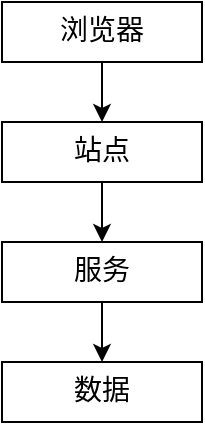 <mxfile version="12.9.9" type="device"><diagram id="KKcSwac7NrdnR_lcOQPy" name="分层架构"><mxGraphModel dx="1072" dy="792" grid="1" gridSize="10" guides="1" tooltips="1" connect="1" arrows="1" fold="1" page="1" pageScale="1" pageWidth="827" pageHeight="1169" math="0" shadow="0"><root><mxCell id="0"/><mxCell id="1" parent="0"/><mxCell id="QBF0fn7zEyiukWGiY8ti-6" style="edgeStyle=orthogonalEdgeStyle;rounded=0;orthogonalLoop=1;jettySize=auto;html=1;exitX=0.5;exitY=1;exitDx=0;exitDy=0;fontFamily=Verdana;fontSize=14;" edge="1" parent="1" source="QBF0fn7zEyiukWGiY8ti-2" target="QBF0fn7zEyiukWGiY8ti-3"><mxGeometry relative="1" as="geometry"/></mxCell><mxCell id="QBF0fn7zEyiukWGiY8ti-2" value="浏览器" style="rounded=0;whiteSpace=wrap;html=1;fontSize=14;fontFamily=Verdana;" vertex="1" parent="1"><mxGeometry x="260" y="210" width="100" height="30" as="geometry"/></mxCell><mxCell id="QBF0fn7zEyiukWGiY8ti-7" style="edgeStyle=orthogonalEdgeStyle;rounded=0;orthogonalLoop=1;jettySize=auto;html=1;exitX=0.5;exitY=1;exitDx=0;exitDy=0;fontFamily=Verdana;fontSize=14;" edge="1" parent="1" source="QBF0fn7zEyiukWGiY8ti-3" target="QBF0fn7zEyiukWGiY8ti-4"><mxGeometry relative="1" as="geometry"/></mxCell><mxCell id="QBF0fn7zEyiukWGiY8ti-3" value="站点" style="rounded=0;whiteSpace=wrap;html=1;fontSize=14;fontFamily=Verdana;" vertex="1" parent="1"><mxGeometry x="260" y="270" width="100" height="30" as="geometry"/></mxCell><mxCell id="QBF0fn7zEyiukWGiY8ti-8" style="edgeStyle=orthogonalEdgeStyle;rounded=0;orthogonalLoop=1;jettySize=auto;html=1;exitX=0.5;exitY=1;exitDx=0;exitDy=0;fontFamily=Verdana;fontSize=14;" edge="1" parent="1" source="QBF0fn7zEyiukWGiY8ti-4" target="QBF0fn7zEyiukWGiY8ti-5"><mxGeometry relative="1" as="geometry"/></mxCell><mxCell id="QBF0fn7zEyiukWGiY8ti-4" value="服务" style="rounded=0;whiteSpace=wrap;html=1;fontSize=14;fontFamily=Verdana;" vertex="1" parent="1"><mxGeometry x="260" y="330" width="100" height="30" as="geometry"/></mxCell><mxCell id="QBF0fn7zEyiukWGiY8ti-5" value="数据" style="rounded=0;whiteSpace=wrap;html=1;fontSize=14;fontFamily=Verdana;" vertex="1" parent="1"><mxGeometry x="260" y="390" width="100" height="30" as="geometry"/></mxCell></root></mxGraphModel></diagram></mxfile>